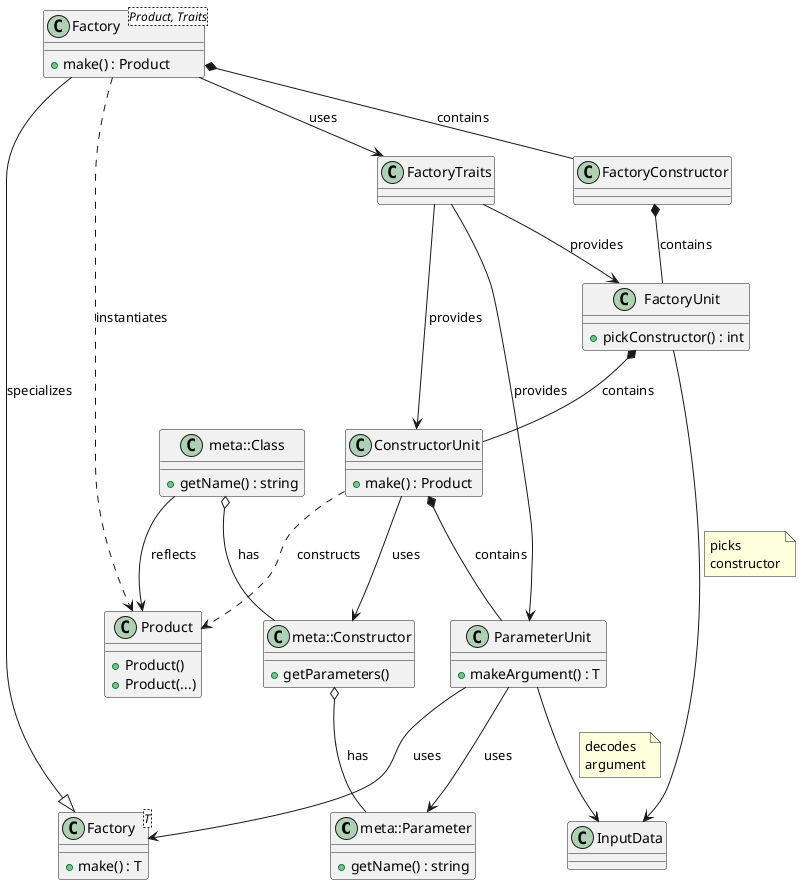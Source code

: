 @startuml
class meta::Parameter {
    +getName() : string
}

class meta::Constructor {
    +getParameters()
}

class meta::Class {
    +getName() : string
    
}

class InputData {
}

class Product {
    +Product()
    +Product(...)
}

class Factory<T> {
    +make() : T
}

class "Factory<Product, Traits>" as Product_Factory  {
    +make() : Product
}

class FactoryConstructor {
}

class FactoryTraits {
}

class FactoryUnit {
    +pickConstructor() : int
}

class ConstructorUnit {
    +make() : Product
}

class ParameterUnit {
    +makeArgument() : T
}

Product_Factory --|> Factory : specializes
meta::Class o-- meta::Constructor : has
meta::Constructor o-- meta::Parameter : has
meta::Class --> Product : reflects
Product_Factory ..> Product : instantiates
ConstructorUnit --> meta::Constructor : uses
ParameterUnit --> meta::Parameter : uses
Product_Factory *-- FactoryConstructor : contains
Product_Factory --> FactoryTraits : uses
FactoryConstructor *-- FactoryUnit : contains
FactoryUnit *-- ConstructorUnit : contains
ConstructorUnit *-- ParameterUnit : contains
ConstructorUnit ..> Product : constructs
FactoryTraits --> FactoryUnit : provides
FactoryTraits --> ConstructorUnit : provides
FactoryTraits --> ParameterUnit : provides
ParameterUnit --> Factory : uses

FactoryUnit --> InputData
note on link : picks\nconstructor

ParameterUnit --> InputData
note on link : decodes\nargument
@enduml
